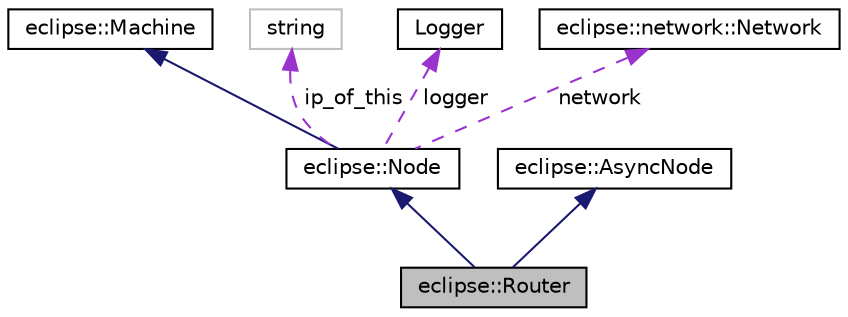 digraph G
{
  edge [fontname="Helvetica",fontsize="10",labelfontname="Helvetica",labelfontsize="10"];
  node [fontname="Helvetica",fontsize="10",shape=record];
  Node1 [label="eclipse::Router",height=0.2,width=0.4,color="black", fillcolor="grey75", style="filled" fontcolor="black"];
  Node2 -> Node1 [dir="back",color="midnightblue",fontsize="10",style="solid",fontname="Helvetica"];
  Node2 [label="eclipse::Node",height=0.2,width=0.4,color="black", fillcolor="white", style="filled",URL="$classeclipse_1_1Node.html"];
  Node3 -> Node2 [dir="back",color="midnightblue",fontsize="10",style="solid",fontname="Helvetica"];
  Node3 [label="eclipse::Machine",height=0.2,width=0.4,color="black", fillcolor="white", style="filled",URL="$classeclipse_1_1Machine.html"];
  Node4 -> Node2 [dir="back",color="darkorchid3",fontsize="10",style="dashed",label=" ip_of_this" ,fontname="Helvetica"];
  Node4 [label="string",height=0.2,width=0.4,color="grey75", fillcolor="white", style="filled"];
  Node5 -> Node2 [dir="back",color="darkorchid3",fontsize="10",style="dashed",label=" logger" ,fontname="Helvetica"];
  Node5 [label="Logger",height=0.2,width=0.4,color="black", fillcolor="white", style="filled",URL="$classLogger.html"];
  Node6 -> Node2 [dir="back",color="darkorchid3",fontsize="10",style="dashed",label=" network" ,fontname="Helvetica"];
  Node6 [label="eclipse::network::Network",height=0.2,width=0.4,color="black", fillcolor="white", style="filled",URL="$classeclipse_1_1network_1_1Network.html"];
  Node7 -> Node1 [dir="back",color="midnightblue",fontsize="10",style="solid",fontname="Helvetica"];
  Node7 [label="eclipse::AsyncNode",height=0.2,width=0.4,color="black", fillcolor="white", style="filled",URL="$classeclipse_1_1AsyncNode.html"];
}
